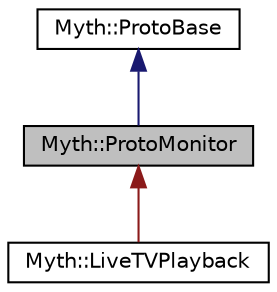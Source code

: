 digraph "Myth::ProtoMonitor"
{
  edge [fontname="Helvetica",fontsize="10",labelfontname="Helvetica",labelfontsize="10"];
  node [fontname="Helvetica",fontsize="10",shape=record];
  Node1 [label="Myth::ProtoMonitor",height=0.2,width=0.4,color="black", fillcolor="grey75", style="filled" fontcolor="black"];
  Node2 -> Node1 [dir="back",color="midnightblue",fontsize="10",style="solid",fontname="Helvetica"];
  Node2 [label="Myth::ProtoBase",height=0.2,width=0.4,color="black", fillcolor="white", style="filled",URL="$classMyth_1_1ProtoBase.html"];
  Node1 -> Node3 [dir="back",color="firebrick4",fontsize="10",style="solid",fontname="Helvetica"];
  Node3 [label="Myth::LiveTVPlayback",height=0.2,width=0.4,color="black", fillcolor="white", style="filled",URL="$classMyth_1_1LiveTVPlayback.html"];
}
